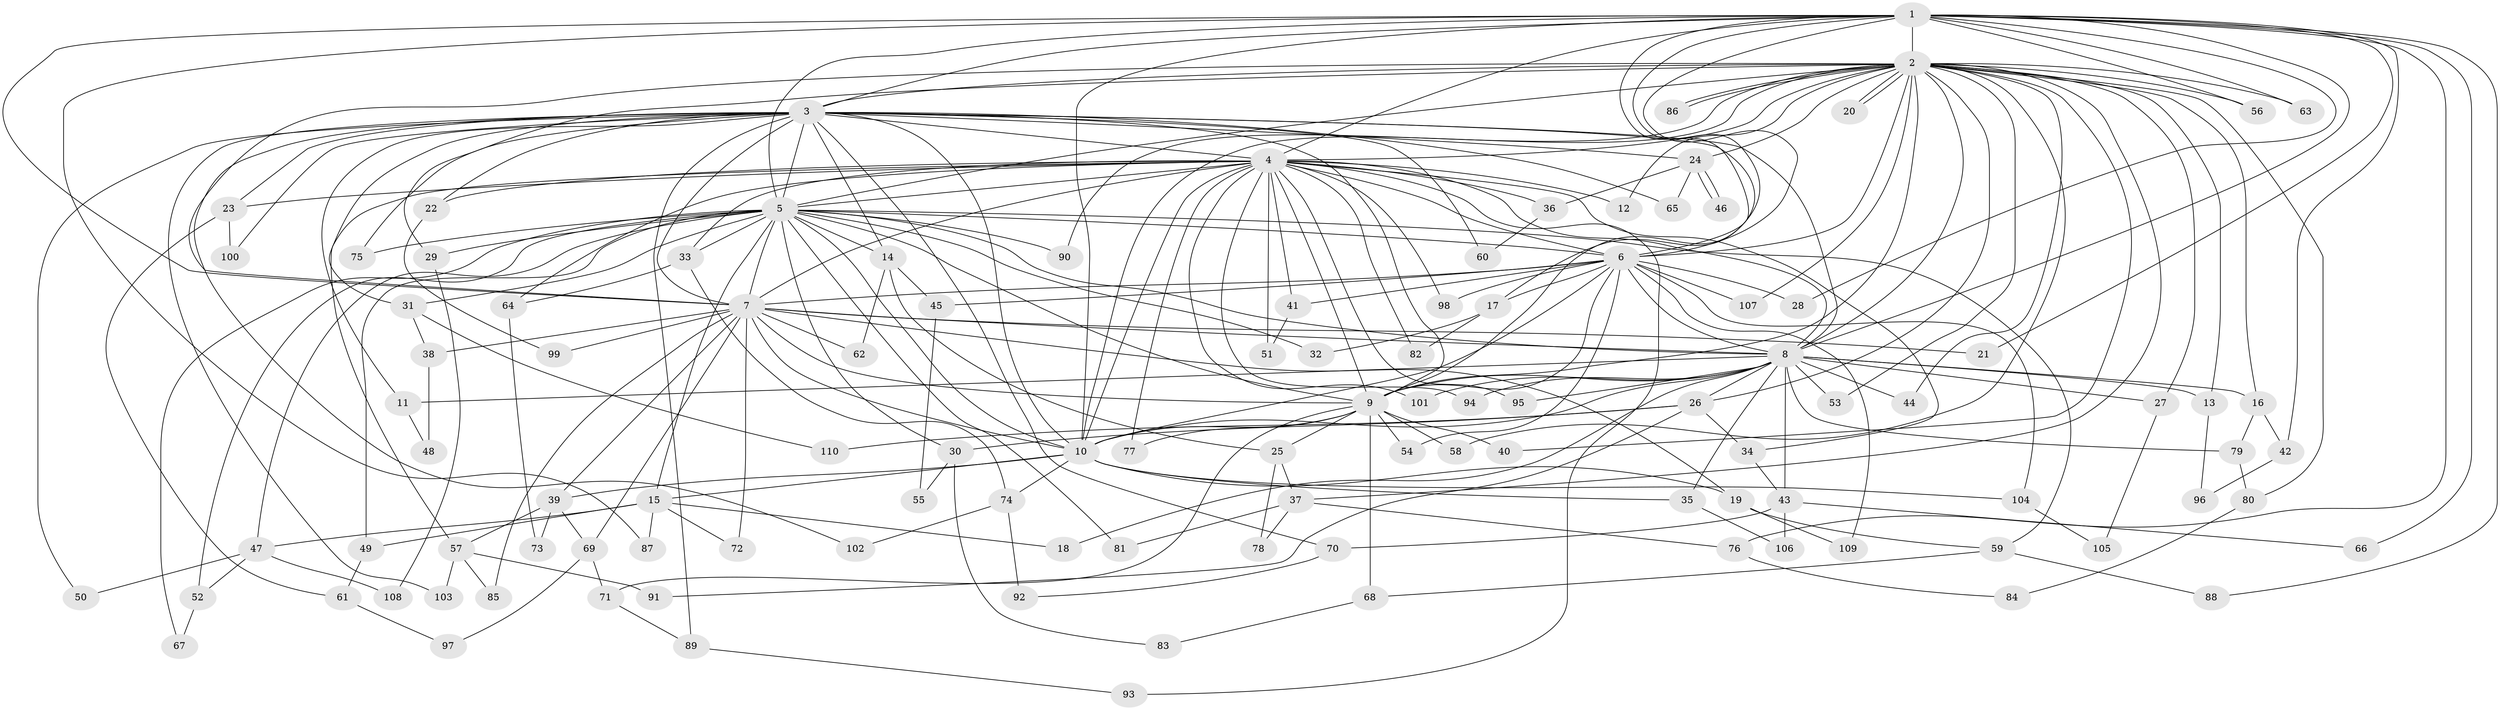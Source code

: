 // Generated by graph-tools (version 1.1) at 2025/13/03/09/25 04:13:43]
// undirected, 110 vertices, 245 edges
graph export_dot {
graph [start="1"]
  node [color=gray90,style=filled];
  1;
  2;
  3;
  4;
  5;
  6;
  7;
  8;
  9;
  10;
  11;
  12;
  13;
  14;
  15;
  16;
  17;
  18;
  19;
  20;
  21;
  22;
  23;
  24;
  25;
  26;
  27;
  28;
  29;
  30;
  31;
  32;
  33;
  34;
  35;
  36;
  37;
  38;
  39;
  40;
  41;
  42;
  43;
  44;
  45;
  46;
  47;
  48;
  49;
  50;
  51;
  52;
  53;
  54;
  55;
  56;
  57;
  58;
  59;
  60;
  61;
  62;
  63;
  64;
  65;
  66;
  67;
  68;
  69;
  70;
  71;
  72;
  73;
  74;
  75;
  76;
  77;
  78;
  79;
  80;
  81;
  82;
  83;
  84;
  85;
  86;
  87;
  88;
  89;
  90;
  91;
  92;
  93;
  94;
  95;
  96;
  97;
  98;
  99;
  100;
  101;
  102;
  103;
  104;
  105;
  106;
  107;
  108;
  109;
  110;
  1 -- 2;
  1 -- 3;
  1 -- 4;
  1 -- 5;
  1 -- 6;
  1 -- 7;
  1 -- 8;
  1 -- 9;
  1 -- 10;
  1 -- 17;
  1 -- 21;
  1 -- 28;
  1 -- 42;
  1 -- 56;
  1 -- 63;
  1 -- 66;
  1 -- 76;
  1 -- 87;
  1 -- 88;
  2 -- 3;
  2 -- 4;
  2 -- 5;
  2 -- 6;
  2 -- 7;
  2 -- 8;
  2 -- 9;
  2 -- 10;
  2 -- 12;
  2 -- 13;
  2 -- 16;
  2 -- 20;
  2 -- 20;
  2 -- 24;
  2 -- 26;
  2 -- 27;
  2 -- 29;
  2 -- 37;
  2 -- 40;
  2 -- 44;
  2 -- 53;
  2 -- 56;
  2 -- 58;
  2 -- 63;
  2 -- 80;
  2 -- 86;
  2 -- 86;
  2 -- 90;
  2 -- 107;
  3 -- 4;
  3 -- 5;
  3 -- 6;
  3 -- 7;
  3 -- 8;
  3 -- 9;
  3 -- 10;
  3 -- 11;
  3 -- 14;
  3 -- 22;
  3 -- 23;
  3 -- 24;
  3 -- 31;
  3 -- 50;
  3 -- 60;
  3 -- 65;
  3 -- 70;
  3 -- 75;
  3 -- 89;
  3 -- 100;
  3 -- 102;
  3 -- 103;
  4 -- 5;
  4 -- 6;
  4 -- 7;
  4 -- 8;
  4 -- 9;
  4 -- 10;
  4 -- 12;
  4 -- 22;
  4 -- 23;
  4 -- 33;
  4 -- 34;
  4 -- 36;
  4 -- 41;
  4 -- 51;
  4 -- 57;
  4 -- 64;
  4 -- 77;
  4 -- 82;
  4 -- 93;
  4 -- 94;
  4 -- 95;
  4 -- 98;
  4 -- 101;
  5 -- 6;
  5 -- 7;
  5 -- 8;
  5 -- 9;
  5 -- 10;
  5 -- 14;
  5 -- 15;
  5 -- 29;
  5 -- 30;
  5 -- 31;
  5 -- 32;
  5 -- 33;
  5 -- 47;
  5 -- 49;
  5 -- 52;
  5 -- 59;
  5 -- 67;
  5 -- 75;
  5 -- 81;
  5 -- 90;
  6 -- 7;
  6 -- 8;
  6 -- 9;
  6 -- 10;
  6 -- 17;
  6 -- 28;
  6 -- 41;
  6 -- 45;
  6 -- 54;
  6 -- 98;
  6 -- 104;
  6 -- 107;
  6 -- 109;
  7 -- 8;
  7 -- 9;
  7 -- 10;
  7 -- 19;
  7 -- 21;
  7 -- 38;
  7 -- 39;
  7 -- 62;
  7 -- 69;
  7 -- 72;
  7 -- 85;
  7 -- 99;
  8 -- 9;
  8 -- 10;
  8 -- 11;
  8 -- 13;
  8 -- 16;
  8 -- 18;
  8 -- 26;
  8 -- 27;
  8 -- 35;
  8 -- 43;
  8 -- 44;
  8 -- 53;
  8 -- 79;
  8 -- 94;
  8 -- 95;
  8 -- 101;
  9 -- 10;
  9 -- 25;
  9 -- 40;
  9 -- 54;
  9 -- 58;
  9 -- 68;
  9 -- 71;
  9 -- 77;
  10 -- 15;
  10 -- 19;
  10 -- 35;
  10 -- 39;
  10 -- 74;
  10 -- 104;
  11 -- 48;
  13 -- 96;
  14 -- 25;
  14 -- 45;
  14 -- 62;
  15 -- 18;
  15 -- 47;
  15 -- 49;
  15 -- 72;
  15 -- 87;
  16 -- 42;
  16 -- 79;
  17 -- 32;
  17 -- 82;
  19 -- 59;
  19 -- 109;
  22 -- 99;
  23 -- 61;
  23 -- 100;
  24 -- 36;
  24 -- 46;
  24 -- 46;
  24 -- 65;
  25 -- 37;
  25 -- 78;
  26 -- 30;
  26 -- 34;
  26 -- 91;
  26 -- 110;
  27 -- 105;
  29 -- 108;
  30 -- 55;
  30 -- 83;
  31 -- 38;
  31 -- 110;
  33 -- 64;
  33 -- 74;
  34 -- 43;
  35 -- 106;
  36 -- 60;
  37 -- 76;
  37 -- 78;
  37 -- 81;
  38 -- 48;
  39 -- 57;
  39 -- 69;
  39 -- 73;
  41 -- 51;
  42 -- 96;
  43 -- 66;
  43 -- 70;
  43 -- 106;
  45 -- 55;
  47 -- 50;
  47 -- 52;
  47 -- 108;
  49 -- 61;
  52 -- 67;
  57 -- 85;
  57 -- 91;
  57 -- 103;
  59 -- 68;
  59 -- 88;
  61 -- 97;
  64 -- 73;
  68 -- 83;
  69 -- 71;
  69 -- 97;
  70 -- 92;
  71 -- 89;
  74 -- 92;
  74 -- 102;
  76 -- 84;
  79 -- 80;
  80 -- 84;
  89 -- 93;
  104 -- 105;
}
